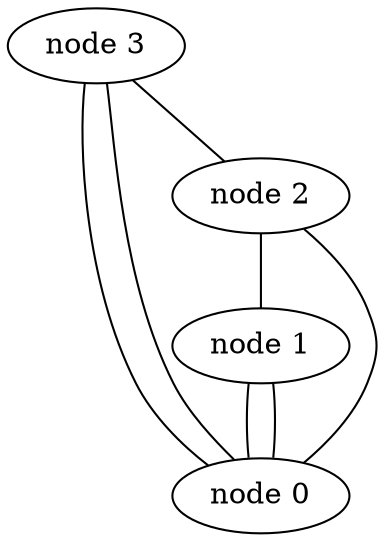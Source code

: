 graph "graph" {
    graph [overlap = scale]
    "node 1" -- "node 0"
    "node 1" -- "node 0"
    "node 2" -- "node 0"
    "node 2" -- "node 1"
    "node 3" -- "node 0"
    "node 3" -- "node 0"
    "node 3" -- "node 2"
}
